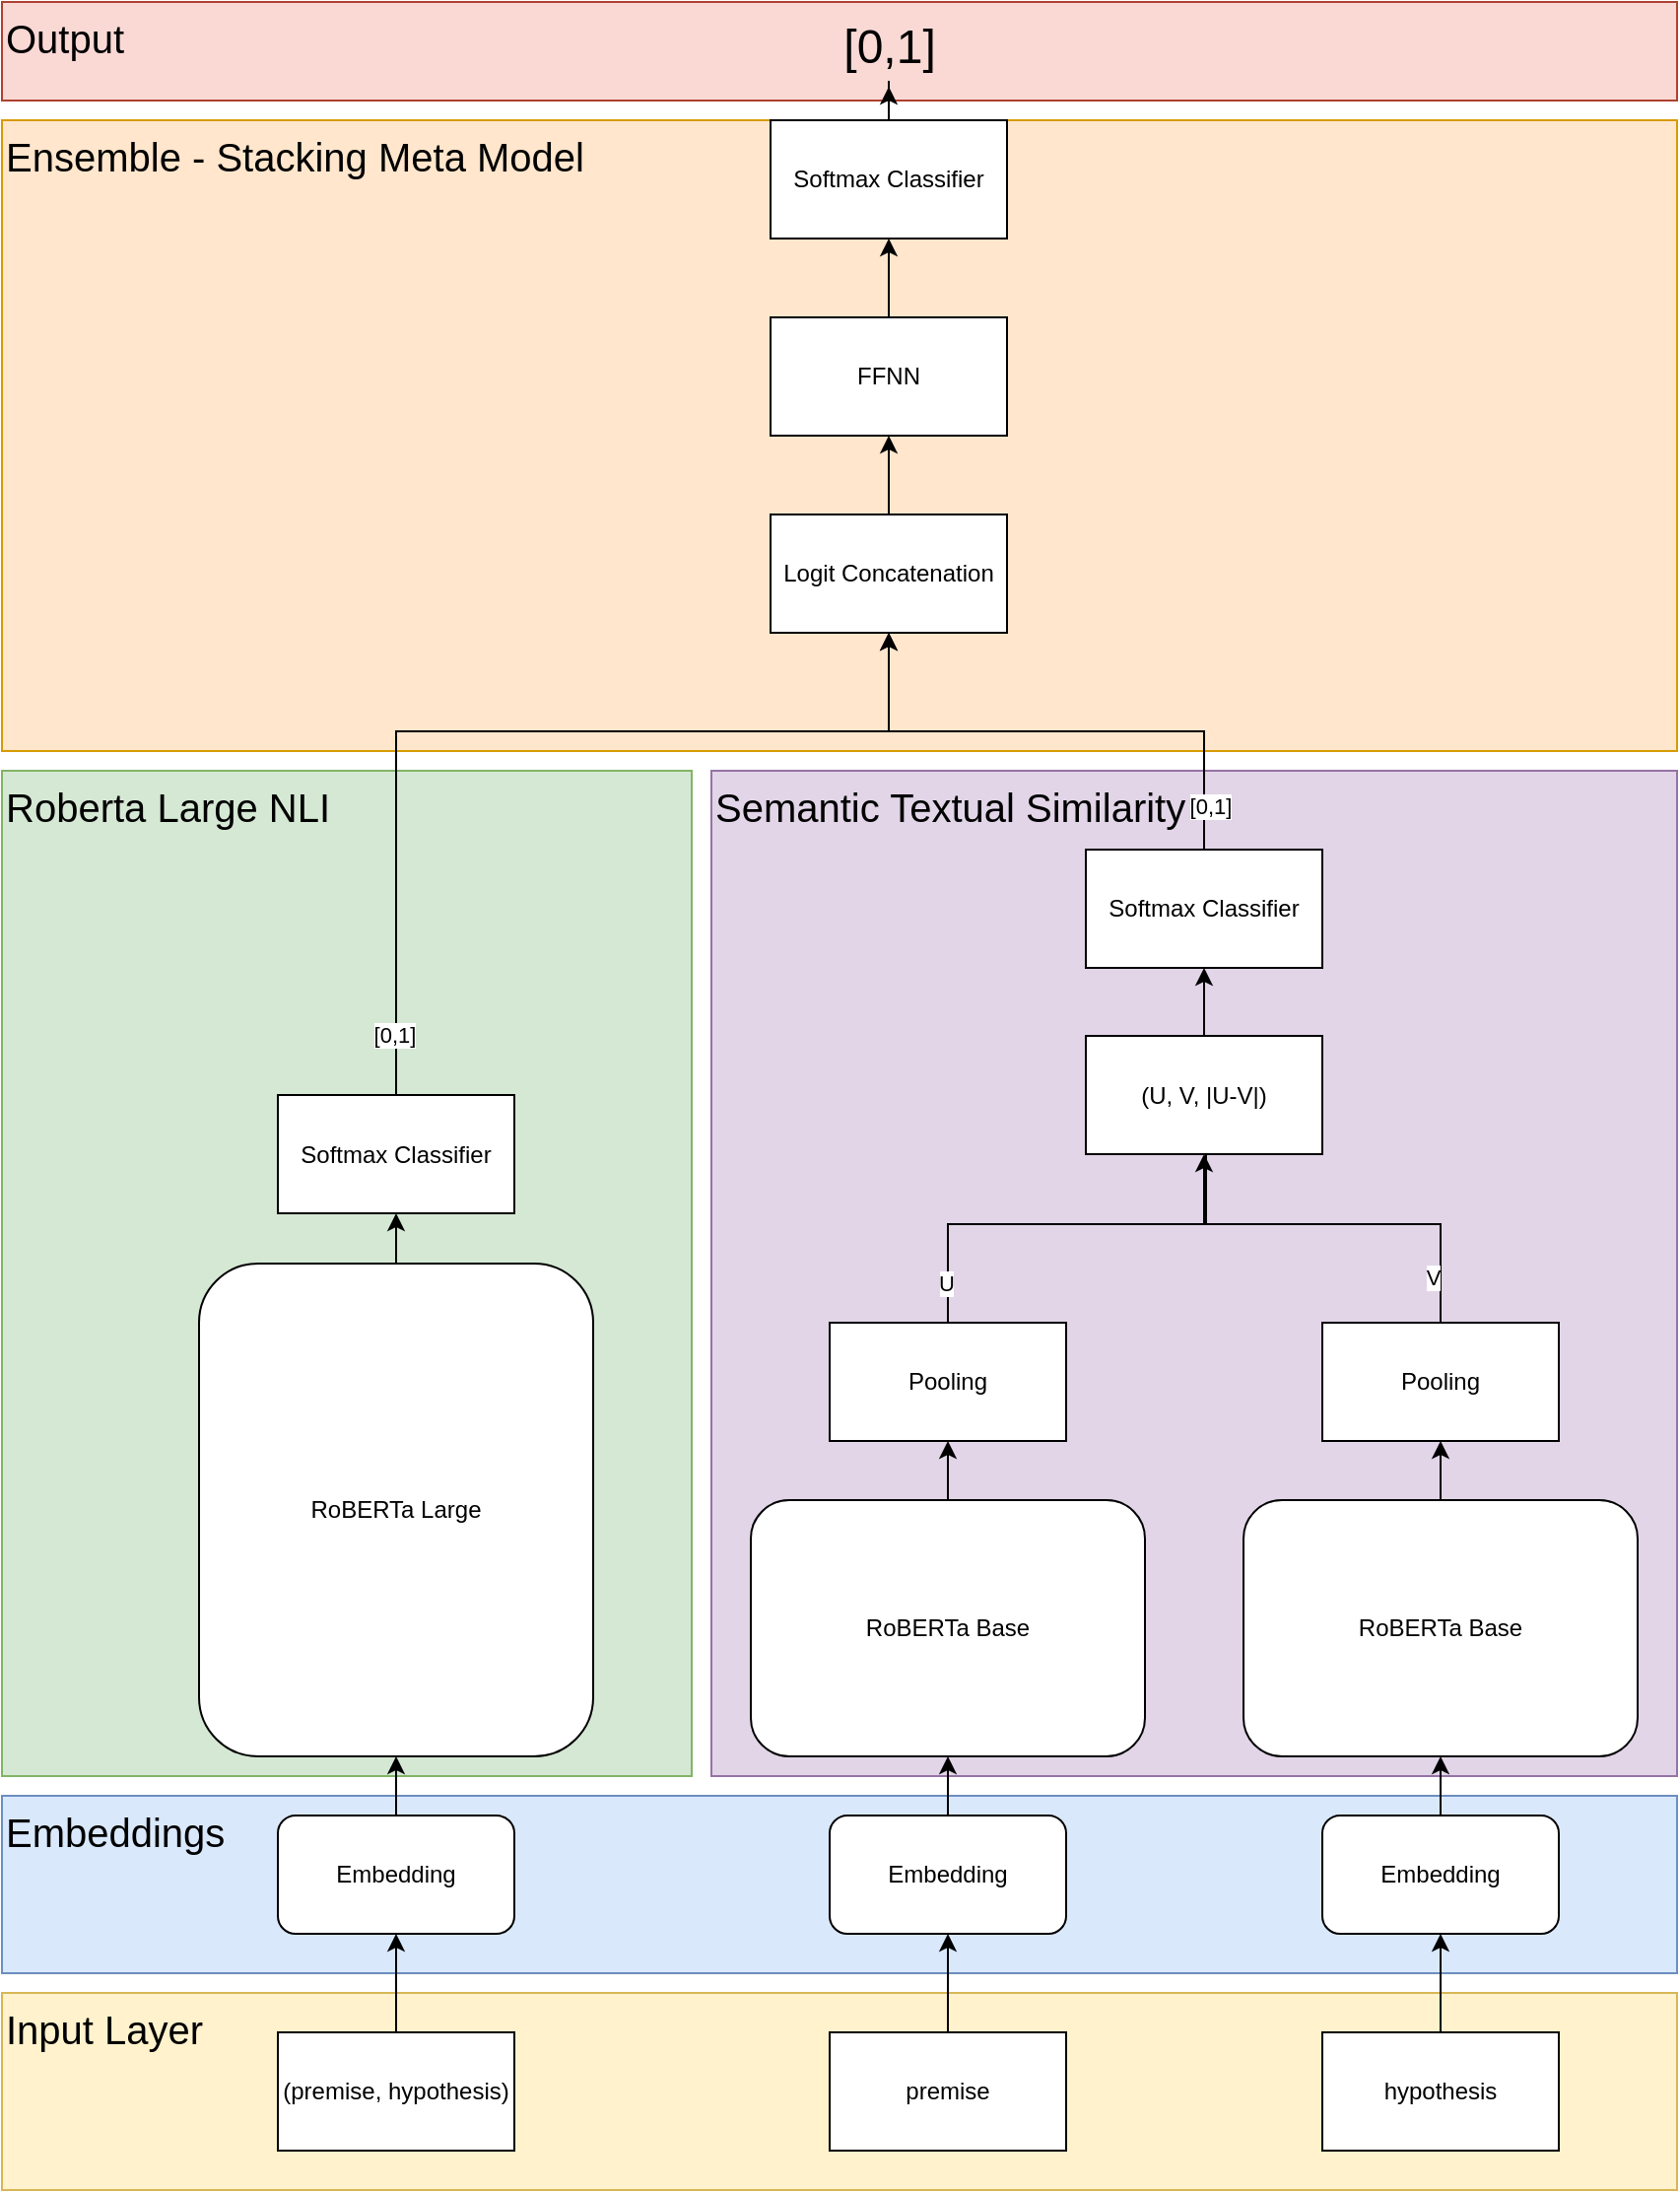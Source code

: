 <mxfile version="26.2.8">
  <diagram name="Page-1" id="8OjTLe4-6mO5PBuG9KOq">
    <mxGraphModel dx="1720" dy="1069" grid="1" gridSize="10" guides="1" tooltips="1" connect="1" arrows="1" fold="1" page="1" pageScale="1" pageWidth="827" pageHeight="1169" math="0" shadow="0">
      <root>
        <mxCell id="0" />
        <mxCell id="1" parent="0" />
        <mxCell id="mKvuBzMbrmaQoShO6H8n-77" value="Output" style="rounded=0;whiteSpace=wrap;html=1;align=left;fillColor=#fad9d5;strokeColor=#ae4132;labelBackgroundColor=none;verticalAlign=top;fontSize=20;" vertex="1" parent="1">
          <mxGeometry x="-90" y="60" width="850" height="50" as="geometry" />
        </mxCell>
        <mxCell id="mKvuBzMbrmaQoShO6H8n-76" value="Ensemble - Stacking Meta Model" style="rounded=0;whiteSpace=wrap;html=1;align=left;fillColor=#ffe6cc;strokeColor=#d79b00;labelBackgroundColor=none;verticalAlign=top;fontSize=20;" vertex="1" parent="1">
          <mxGeometry x="-90" y="120" width="850" height="320" as="geometry" />
        </mxCell>
        <mxCell id="mKvuBzMbrmaQoShO6H8n-75" value="Semantic Textual Similarity" style="rounded=0;whiteSpace=wrap;html=1;align=left;fillColor=#e1d5e7;strokeColor=#9673a6;labelBackgroundColor=none;verticalAlign=top;fontSize=20;" vertex="1" parent="1">
          <mxGeometry x="270" y="450" width="490" height="510" as="geometry" />
        </mxCell>
        <mxCell id="mKvuBzMbrmaQoShO6H8n-74" value="Roberta Large NLI" style="rounded=0;whiteSpace=wrap;html=1;align=left;fillColor=#d5e8d4;strokeColor=#82b366;labelBackgroundColor=none;verticalAlign=top;fontSize=20;" vertex="1" parent="1">
          <mxGeometry x="-90" y="450" width="350" height="510" as="geometry" />
        </mxCell>
        <mxCell id="mKvuBzMbrmaQoShO6H8n-73" value="Embeddings" style="rounded=0;whiteSpace=wrap;html=1;align=left;fillColor=#dae8fc;strokeColor=#6c8ebf;labelBackgroundColor=none;verticalAlign=top;fontSize=20;" vertex="1" parent="1">
          <mxGeometry x="-90" y="970" width="850" height="90" as="geometry" />
        </mxCell>
        <mxCell id="mKvuBzMbrmaQoShO6H8n-72" value="&lt;span&gt;Input Layer&lt;/span&gt;" style="rounded=0;whiteSpace=wrap;html=1;align=left;fillColor=#fff2cc;strokeColor=#d6b656;labelBackgroundColor=none;verticalAlign=top;fontSize=20;" vertex="1" parent="1">
          <mxGeometry x="-90" y="1070" width="850" height="100" as="geometry" />
        </mxCell>
        <mxCell id="mKvuBzMbrmaQoShO6H8n-53" style="edgeStyle=orthogonalEdgeStyle;rounded=0;orthogonalLoop=1;jettySize=auto;html=1;exitX=0.5;exitY=0;exitDx=0;exitDy=0;entryX=0.5;entryY=1;entryDx=0;entryDy=0;" edge="1" parent="1" source="mKvuBzMbrmaQoShO6H8n-25" target="mKvuBzMbrmaQoShO6H8n-28">
          <mxGeometry relative="1" as="geometry" />
        </mxCell>
        <mxCell id="mKvuBzMbrmaQoShO6H8n-25" value="(premise, hypothesis)" style="rounded=0;whiteSpace=wrap;html=1;" vertex="1" parent="1">
          <mxGeometry x="50" y="1090" width="120" height="60" as="geometry" />
        </mxCell>
        <mxCell id="mKvuBzMbrmaQoShO6H8n-69" style="edgeStyle=orthogonalEdgeStyle;rounded=0;orthogonalLoop=1;jettySize=auto;html=1;exitX=0.5;exitY=0;exitDx=0;exitDy=0;entryX=0.5;entryY=1;entryDx=0;entryDy=0;" edge="1" parent="1" source="mKvuBzMbrmaQoShO6H8n-26" target="mKvuBzMbrmaQoShO6H8n-29">
          <mxGeometry relative="1" as="geometry" />
        </mxCell>
        <mxCell id="mKvuBzMbrmaQoShO6H8n-26" value="premise" style="rounded=0;whiteSpace=wrap;html=1;" vertex="1" parent="1">
          <mxGeometry x="330" y="1090" width="120" height="60" as="geometry" />
        </mxCell>
        <mxCell id="mKvuBzMbrmaQoShO6H8n-68" style="edgeStyle=orthogonalEdgeStyle;rounded=0;orthogonalLoop=1;jettySize=auto;html=1;exitX=0.5;exitY=0;exitDx=0;exitDy=0;entryX=0.5;entryY=1;entryDx=0;entryDy=0;" edge="1" parent="1" source="mKvuBzMbrmaQoShO6H8n-27" target="mKvuBzMbrmaQoShO6H8n-30">
          <mxGeometry relative="1" as="geometry" />
        </mxCell>
        <mxCell id="mKvuBzMbrmaQoShO6H8n-27" value="hypothesis" style="rounded=0;whiteSpace=wrap;html=1;" vertex="1" parent="1">
          <mxGeometry x="580" y="1090" width="120" height="60" as="geometry" />
        </mxCell>
        <mxCell id="mKvuBzMbrmaQoShO6H8n-54" style="edgeStyle=orthogonalEdgeStyle;rounded=0;orthogonalLoop=1;jettySize=auto;html=1;exitX=0.5;exitY=0;exitDx=0;exitDy=0;entryX=0.5;entryY=1;entryDx=0;entryDy=0;" edge="1" parent="1" source="mKvuBzMbrmaQoShO6H8n-28" target="mKvuBzMbrmaQoShO6H8n-31">
          <mxGeometry relative="1" as="geometry" />
        </mxCell>
        <mxCell id="mKvuBzMbrmaQoShO6H8n-28" value="Embedding" style="rounded=1;whiteSpace=wrap;html=1;" vertex="1" parent="1">
          <mxGeometry x="50" y="980" width="120" height="60" as="geometry" />
        </mxCell>
        <mxCell id="mKvuBzMbrmaQoShO6H8n-64" style="edgeStyle=orthogonalEdgeStyle;rounded=0;orthogonalLoop=1;jettySize=auto;html=1;exitX=0.5;exitY=0;exitDx=0;exitDy=0;entryX=0.5;entryY=1;entryDx=0;entryDy=0;" edge="1" parent="1" source="mKvuBzMbrmaQoShO6H8n-29" target="mKvuBzMbrmaQoShO6H8n-32">
          <mxGeometry relative="1" as="geometry" />
        </mxCell>
        <mxCell id="mKvuBzMbrmaQoShO6H8n-29" value="Embedding" style="rounded=1;whiteSpace=wrap;html=1;" vertex="1" parent="1">
          <mxGeometry x="330" y="980" width="120" height="60" as="geometry" />
        </mxCell>
        <mxCell id="mKvuBzMbrmaQoShO6H8n-67" style="edgeStyle=orthogonalEdgeStyle;rounded=0;orthogonalLoop=1;jettySize=auto;html=1;exitX=0.5;exitY=0;exitDx=0;exitDy=0;entryX=0.5;entryY=1;entryDx=0;entryDy=0;" edge="1" parent="1" source="mKvuBzMbrmaQoShO6H8n-30" target="mKvuBzMbrmaQoShO6H8n-33">
          <mxGeometry relative="1" as="geometry" />
        </mxCell>
        <mxCell id="mKvuBzMbrmaQoShO6H8n-30" value="Embedding" style="rounded=1;whiteSpace=wrap;html=1;" vertex="1" parent="1">
          <mxGeometry x="580" y="980" width="120" height="60" as="geometry" />
        </mxCell>
        <mxCell id="mKvuBzMbrmaQoShO6H8n-55" style="edgeStyle=orthogonalEdgeStyle;rounded=0;orthogonalLoop=1;jettySize=auto;html=1;exitX=0.5;exitY=0;exitDx=0;exitDy=0;" edge="1" parent="1" source="mKvuBzMbrmaQoShO6H8n-31" target="mKvuBzMbrmaQoShO6H8n-40">
          <mxGeometry relative="1" as="geometry" />
        </mxCell>
        <mxCell id="mKvuBzMbrmaQoShO6H8n-31" value="RoBERTa Large" style="rounded=1;whiteSpace=wrap;html=1;glass=0;shadow=0;" vertex="1" parent="1">
          <mxGeometry x="10" y="700" width="200" height="250" as="geometry" />
        </mxCell>
        <mxCell id="mKvuBzMbrmaQoShO6H8n-65" style="edgeStyle=orthogonalEdgeStyle;rounded=0;orthogonalLoop=1;jettySize=auto;html=1;exitX=0.5;exitY=0;exitDx=0;exitDy=0;entryX=0.5;entryY=1;entryDx=0;entryDy=0;" edge="1" parent="1" source="mKvuBzMbrmaQoShO6H8n-32" target="mKvuBzMbrmaQoShO6H8n-34">
          <mxGeometry relative="1" as="geometry" />
        </mxCell>
        <mxCell id="mKvuBzMbrmaQoShO6H8n-32" value="RoBERTa Base" style="rounded=1;whiteSpace=wrap;html=1;" vertex="1" parent="1">
          <mxGeometry x="290" y="820" width="200" height="130" as="geometry" />
        </mxCell>
        <mxCell id="mKvuBzMbrmaQoShO6H8n-66" style="edgeStyle=orthogonalEdgeStyle;rounded=0;orthogonalLoop=1;jettySize=auto;html=1;exitX=0.5;exitY=0;exitDx=0;exitDy=0;entryX=0.5;entryY=1;entryDx=0;entryDy=0;" edge="1" parent="1" source="mKvuBzMbrmaQoShO6H8n-33" target="mKvuBzMbrmaQoShO6H8n-35">
          <mxGeometry relative="1" as="geometry" />
        </mxCell>
        <mxCell id="mKvuBzMbrmaQoShO6H8n-33" value="RoBERTa Base" style="rounded=1;whiteSpace=wrap;html=1;" vertex="1" parent="1">
          <mxGeometry x="540" y="820" width="200" height="130" as="geometry" />
        </mxCell>
        <mxCell id="mKvuBzMbrmaQoShO6H8n-60" style="edgeStyle=orthogonalEdgeStyle;rounded=0;orthogonalLoop=1;jettySize=auto;html=1;exitX=0.5;exitY=0;exitDx=0;exitDy=0;entryX=0.5;entryY=1;entryDx=0;entryDy=0;" edge="1" parent="1" source="mKvuBzMbrmaQoShO6H8n-34" target="mKvuBzMbrmaQoShO6H8n-38">
          <mxGeometry relative="1" as="geometry">
            <Array as="points">
              <mxPoint x="390" y="680" />
              <mxPoint x="520" y="680" />
            </Array>
          </mxGeometry>
        </mxCell>
        <mxCell id="mKvuBzMbrmaQoShO6H8n-61" value="U" style="edgeLabel;html=1;align=center;verticalAlign=middle;resizable=0;points=[];" vertex="1" connectable="0" parent="mKvuBzMbrmaQoShO6H8n-60">
          <mxGeometry x="-0.81" y="1" relative="1" as="geometry">
            <mxPoint as="offset" />
          </mxGeometry>
        </mxCell>
        <mxCell id="mKvuBzMbrmaQoShO6H8n-34" value="Pooling" style="rounded=0;whiteSpace=wrap;html=1;" vertex="1" parent="1">
          <mxGeometry x="330" y="730" width="120" height="60" as="geometry" />
        </mxCell>
        <mxCell id="mKvuBzMbrmaQoShO6H8n-57" style="edgeStyle=orthogonalEdgeStyle;rounded=0;orthogonalLoop=1;jettySize=auto;html=1;exitX=0.5;exitY=0;exitDx=0;exitDy=0;" edge="1" parent="1" source="mKvuBzMbrmaQoShO6H8n-35">
          <mxGeometry relative="1" as="geometry">
            <mxPoint x="520" y="610" as="targetPoint" />
            <Array as="points">
              <mxPoint x="640" y="680" />
              <mxPoint x="521" y="680" />
              <mxPoint x="521" y="610" />
            </Array>
          </mxGeometry>
        </mxCell>
        <mxCell id="mKvuBzMbrmaQoShO6H8n-62" value="V" style="edgeLabel;html=1;align=center;verticalAlign=middle;resizable=0;points=[];" vertex="1" connectable="0" parent="mKvuBzMbrmaQoShO6H8n-57">
          <mxGeometry x="-0.806" y="4" relative="1" as="geometry">
            <mxPoint as="offset" />
          </mxGeometry>
        </mxCell>
        <mxCell id="mKvuBzMbrmaQoShO6H8n-35" value="Pooling" style="rounded=0;whiteSpace=wrap;html=1;" vertex="1" parent="1">
          <mxGeometry x="580" y="730" width="120" height="60" as="geometry" />
        </mxCell>
        <mxCell id="mKvuBzMbrmaQoShO6H8n-63" style="edgeStyle=orthogonalEdgeStyle;rounded=0;orthogonalLoop=1;jettySize=auto;html=1;exitX=0.5;exitY=0;exitDx=0;exitDy=0;entryX=0.5;entryY=1;entryDx=0;entryDy=0;" edge="1" parent="1" source="mKvuBzMbrmaQoShO6H8n-38" target="mKvuBzMbrmaQoShO6H8n-39">
          <mxGeometry relative="1" as="geometry" />
        </mxCell>
        <mxCell id="mKvuBzMbrmaQoShO6H8n-38" value="(U, V, |U-V|)" style="rounded=0;whiteSpace=wrap;html=1;" vertex="1" parent="1">
          <mxGeometry x="460" y="584.5" width="120" height="60" as="geometry" />
        </mxCell>
        <mxCell id="mKvuBzMbrmaQoShO6H8n-39" value="Softmax Classifier" style="rounded=0;whiteSpace=wrap;html=1;" vertex="1" parent="1">
          <mxGeometry x="460" y="490" width="120" height="60" as="geometry" />
        </mxCell>
        <mxCell id="mKvuBzMbrmaQoShO6H8n-58" style="edgeStyle=orthogonalEdgeStyle;rounded=0;orthogonalLoop=1;jettySize=auto;html=1;exitX=0.5;exitY=0;exitDx=0;exitDy=0;entryX=0.5;entryY=1;entryDx=0;entryDy=0;" edge="1" parent="1" source="mKvuBzMbrmaQoShO6H8n-40" target="mKvuBzMbrmaQoShO6H8n-41">
          <mxGeometry relative="1" as="geometry">
            <Array as="points">
              <mxPoint x="110" y="430" />
              <mxPoint x="360" y="430" />
            </Array>
          </mxGeometry>
        </mxCell>
        <mxCell id="mKvuBzMbrmaQoShO6H8n-59" value="[0,1]" style="edgeLabel;html=1;align=center;verticalAlign=middle;resizable=0;points=[];" vertex="1" connectable="0" parent="mKvuBzMbrmaQoShO6H8n-58">
          <mxGeometry x="-0.879" y="1" relative="1" as="geometry">
            <mxPoint y="-1" as="offset" />
          </mxGeometry>
        </mxCell>
        <mxCell id="mKvuBzMbrmaQoShO6H8n-40" value="Softmax Classifier" style="rounded=0;whiteSpace=wrap;html=1;" vertex="1" parent="1">
          <mxGeometry x="50" y="614.5" width="120" height="60" as="geometry" />
        </mxCell>
        <mxCell id="mKvuBzMbrmaQoShO6H8n-51" style="edgeStyle=orthogonalEdgeStyle;rounded=0;orthogonalLoop=1;jettySize=auto;html=1;exitX=0.5;exitY=0;exitDx=0;exitDy=0;entryX=0.5;entryY=1;entryDx=0;entryDy=0;" edge="1" parent="1" source="mKvuBzMbrmaQoShO6H8n-41" target="mKvuBzMbrmaQoShO6H8n-44">
          <mxGeometry relative="1" as="geometry" />
        </mxCell>
        <mxCell id="mKvuBzMbrmaQoShO6H8n-41" value="Logit Concatenation" style="rounded=0;whiteSpace=wrap;html=1;" vertex="1" parent="1">
          <mxGeometry x="300" y="320" width="120" height="60" as="geometry" />
        </mxCell>
        <mxCell id="mKvuBzMbrmaQoShO6H8n-52" style="edgeStyle=orthogonalEdgeStyle;rounded=0;orthogonalLoop=1;jettySize=auto;html=1;exitX=0.5;exitY=0;exitDx=0;exitDy=0;entryX=0.5;entryY=1;entryDx=0;entryDy=0;" edge="1" parent="1" source="mKvuBzMbrmaQoShO6H8n-44" target="mKvuBzMbrmaQoShO6H8n-45">
          <mxGeometry relative="1" as="geometry" />
        </mxCell>
        <mxCell id="mKvuBzMbrmaQoShO6H8n-44" value="FFNN" style="rounded=0;whiteSpace=wrap;html=1;" vertex="1" parent="1">
          <mxGeometry x="300" y="220" width="120" height="60" as="geometry" />
        </mxCell>
        <mxCell id="mKvuBzMbrmaQoShO6H8n-71" style="edgeStyle=orthogonalEdgeStyle;rounded=0;orthogonalLoop=1;jettySize=auto;html=1;exitX=0.5;exitY=0;exitDx=0;exitDy=0;" edge="1" parent="1" source="mKvuBzMbrmaQoShO6H8n-45" target="mKvuBzMbrmaQoShO6H8n-70">
          <mxGeometry relative="1" as="geometry" />
        </mxCell>
        <mxCell id="mKvuBzMbrmaQoShO6H8n-45" value="Softmax Classifier" style="rounded=0;whiteSpace=wrap;html=1;" vertex="1" parent="1">
          <mxGeometry x="300" y="120" width="120" height="60" as="geometry" />
        </mxCell>
        <mxCell id="mKvuBzMbrmaQoShO6H8n-46" value="" style="endArrow=classic;html=1;rounded=0;exitX=0.5;exitY=0;exitDx=0;exitDy=0;entryX=0.5;entryY=1;entryDx=0;entryDy=0;" edge="1" parent="1" source="mKvuBzMbrmaQoShO6H8n-39" target="mKvuBzMbrmaQoShO6H8n-41">
          <mxGeometry width="50" height="50" relative="1" as="geometry">
            <mxPoint x="380" y="540" as="sourcePoint" />
            <mxPoint x="430" y="490" as="targetPoint" />
            <Array as="points">
              <mxPoint x="520" y="430" />
              <mxPoint x="360" y="430" />
            </Array>
          </mxGeometry>
        </mxCell>
        <mxCell id="mKvuBzMbrmaQoShO6H8n-50" value="[0,1]" style="edgeLabel;html=1;align=center;verticalAlign=middle;resizable=0;points=[];" vertex="1" connectable="0" parent="mKvuBzMbrmaQoShO6H8n-46">
          <mxGeometry x="-0.838" y="-3" relative="1" as="geometry">
            <mxPoint as="offset" />
          </mxGeometry>
        </mxCell>
        <mxCell id="mKvuBzMbrmaQoShO6H8n-70" value="&lt;font style=&quot;font-size: 24px;&quot;&gt;[0,1]&lt;/font&gt;" style="text;html=1;align=center;verticalAlign=middle;resizable=0;points=[];autosize=1;strokeColor=none;fillColor=none;" vertex="1" parent="1">
          <mxGeometry x="325" y="63" width="70" height="40" as="geometry" />
        </mxCell>
      </root>
    </mxGraphModel>
  </diagram>
</mxfile>
